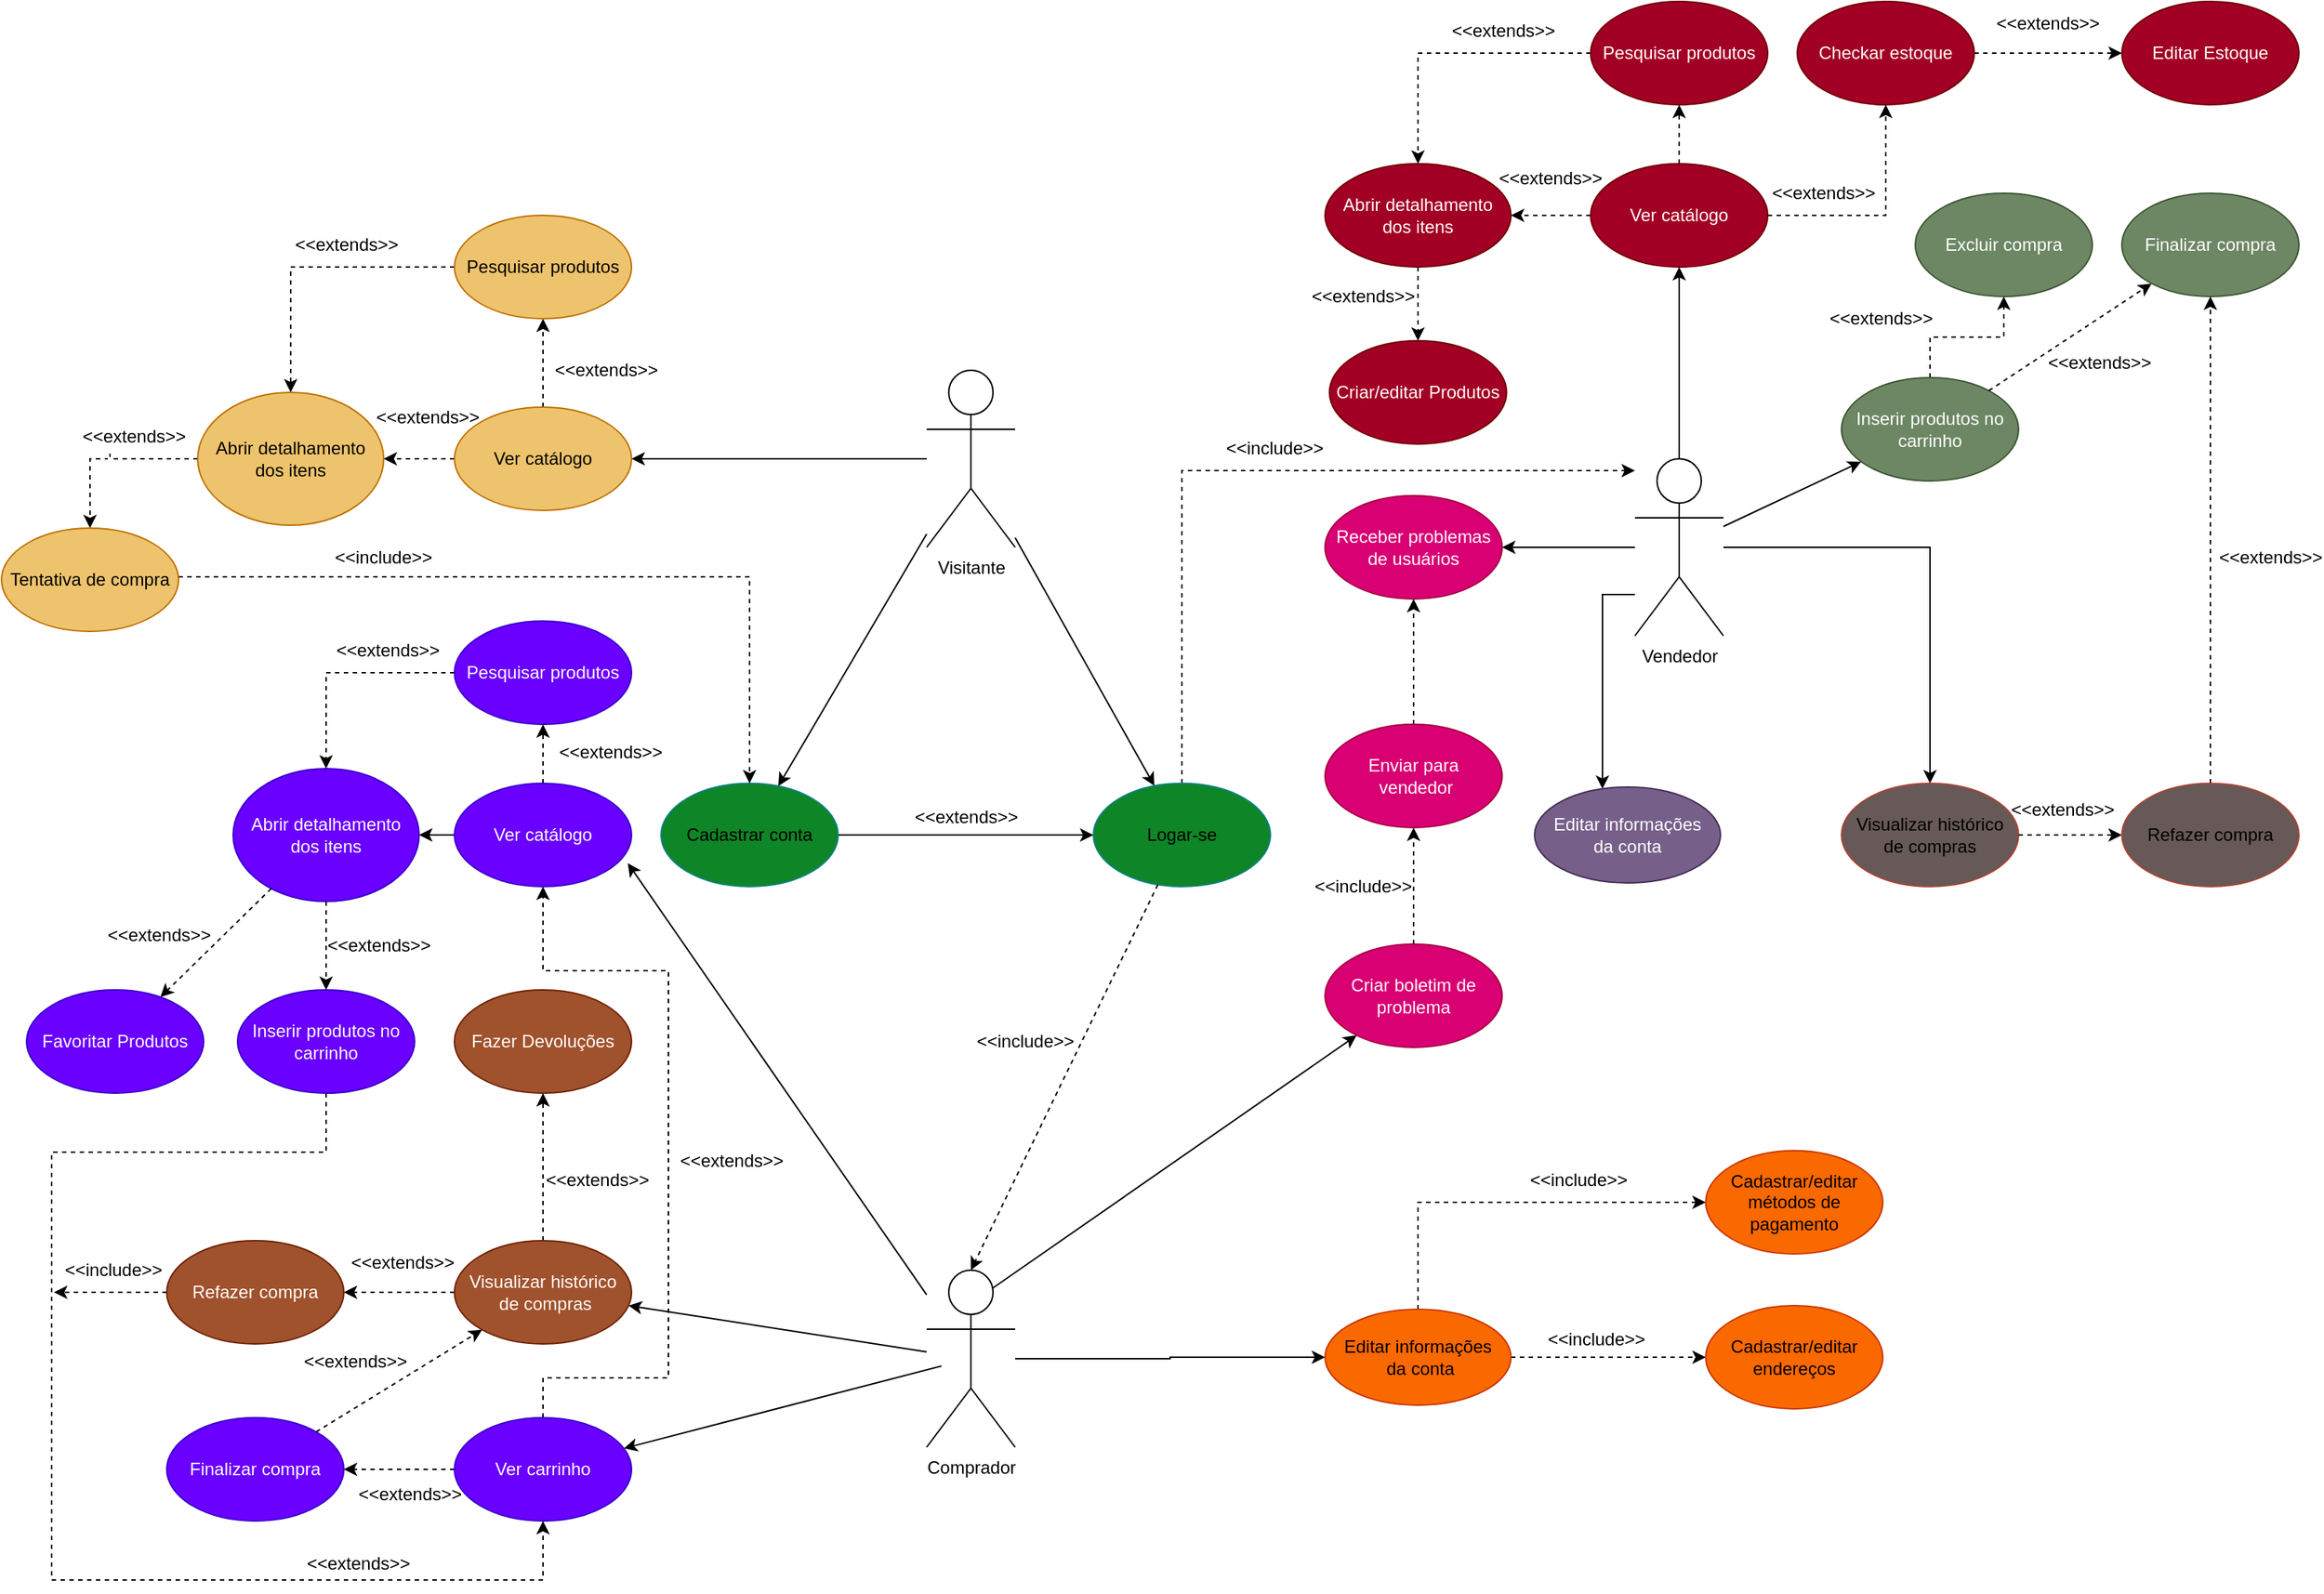 <mxfile version="21.4.0" type="device">
  <diagram name="Página-1" id="TE8ejI-lsOgjT5pNU6FI">
    <mxGraphModel dx="1877" dy="541" grid="0" gridSize="10" guides="1" tooltips="1" connect="1" arrows="1" fold="1" page="1" pageScale="1" pageWidth="827" pageHeight="1169" math="0" shadow="0">
      <root>
        <mxCell id="0" />
        <mxCell id="1" parent="0" />
        <mxCell id="YENy91Sbj2YruKx2BAhW-67" style="edgeStyle=orthogonalEdgeStyle;rounded=0;orthogonalLoop=1;jettySize=auto;html=1;dashed=1;" edge="1" parent="1" source="SNILbIl9ELxcRqwJmUnG-4" target="SNILbIl9ELxcRqwJmUnG-103">
          <mxGeometry relative="1" as="geometry">
            <Array as="points">
              <mxPoint x="13" y="398" />
            </Array>
          </mxGeometry>
        </mxCell>
        <mxCell id="SNILbIl9ELxcRqwJmUnG-4" value="Logar-se" style="ellipse;whiteSpace=wrap;html=1;fillColor=#0E8526;strokeColor=#0e8088;" parent="1" vertex="1">
          <mxGeometry x="-47" y="610" width="120" height="70" as="geometry" />
        </mxCell>
        <mxCell id="YENy91Sbj2YruKx2BAhW-12" style="edgeStyle=orthogonalEdgeStyle;rounded=0;orthogonalLoop=1;jettySize=auto;html=1;" edge="1" parent="1" source="SNILbIl9ELxcRqwJmUnG-13" target="YENy91Sbj2YruKx2BAhW-10">
          <mxGeometry relative="1" as="geometry" />
        </mxCell>
        <mxCell id="SNILbIl9ELxcRqwJmUnG-13" value="Visitante" style="shape=umlActor;verticalLabelPosition=bottom;verticalAlign=top;html=1;outlineConnect=0;" parent="1" vertex="1">
          <mxGeometry x="-160" y="330" width="60" height="120" as="geometry" />
        </mxCell>
        <mxCell id="YENy91Sbj2YruKx2BAhW-5" style="edgeStyle=orthogonalEdgeStyle;rounded=0;orthogonalLoop=1;jettySize=auto;html=1;" edge="1" parent="1" source="SNILbIl9ELxcRqwJmUnG-32" target="SNILbIl9ELxcRqwJmUnG-34">
          <mxGeometry relative="1" as="geometry" />
        </mxCell>
        <mxCell id="YENy91Sbj2YruKx2BAhW-14" style="edgeStyle=orthogonalEdgeStyle;rounded=0;orthogonalLoop=1;jettySize=auto;html=1;dashed=1;" edge="1" parent="1" source="SNILbIl9ELxcRqwJmUnG-32" target="YENy91Sbj2YruKx2BAhW-13">
          <mxGeometry relative="1" as="geometry" />
        </mxCell>
        <mxCell id="SNILbIl9ELxcRqwJmUnG-32" value="Ver catálogo" style="ellipse;whiteSpace=wrap;html=1;fillColor=#6a00ff;strokeColor=#3700CC;fontColor=#ffffff;" parent="1" vertex="1">
          <mxGeometry x="-480" y="610" width="120" height="70" as="geometry" />
        </mxCell>
        <mxCell id="YENy91Sbj2YruKx2BAhW-8" style="edgeStyle=orthogonalEdgeStyle;rounded=0;orthogonalLoop=1;jettySize=auto;html=1;dashed=1;" edge="1" parent="1" source="SNILbIl9ELxcRqwJmUnG-34" target="SNILbIl9ELxcRqwJmUnG-49">
          <mxGeometry relative="1" as="geometry" />
        </mxCell>
        <mxCell id="SNILbIl9ELxcRqwJmUnG-34" value="Abrir detalhamento dos itens" style="ellipse;whiteSpace=wrap;html=1;fillColor=#6a00ff;strokeColor=#3700CC;fontColor=#ffffff;" parent="1" vertex="1">
          <mxGeometry x="-630" y="600" width="126" height="90" as="geometry" />
        </mxCell>
        <mxCell id="YENy91Sbj2YruKx2BAhW-51" style="edgeStyle=orthogonalEdgeStyle;rounded=0;orthogonalLoop=1;jettySize=auto;html=1;dashed=1;" edge="1" parent="1" source="SNILbIl9ELxcRqwJmUnG-38" target="YENy91Sbj2YruKx2BAhW-50">
          <mxGeometry relative="1" as="geometry" />
        </mxCell>
        <mxCell id="SNILbIl9ELxcRqwJmUnG-38" value="Criar boletim de problema" style="ellipse;whiteSpace=wrap;html=1;fillColor=#d80073;strokeColor=#A50040;fontColor=#ffffff;" parent="1" vertex="1">
          <mxGeometry x="110" y="719" width="120" height="70" as="geometry" />
        </mxCell>
        <mxCell id="YENy91Sbj2YruKx2BAhW-23" style="edgeStyle=orthogonalEdgeStyle;rounded=0;orthogonalLoop=1;jettySize=auto;html=1;dashed=1;" edge="1" parent="1" source="SNILbIl9ELxcRqwJmUnG-49" target="YENy91Sbj2YruKx2BAhW-21">
          <mxGeometry relative="1" as="geometry">
            <Array as="points">
              <mxPoint x="-567" y="860" />
              <mxPoint x="-753" y="860" />
              <mxPoint x="-753" y="1150" />
              <mxPoint x="-420" y="1150" />
            </Array>
          </mxGeometry>
        </mxCell>
        <mxCell id="SNILbIl9ELxcRqwJmUnG-49" value="Inserir produtos no carrinho" style="ellipse;whiteSpace=wrap;html=1;fillColor=#6a00ff;strokeColor=#3700CC;fontColor=#ffffff;" parent="1" vertex="1">
          <mxGeometry x="-627" y="750" width="120" height="70" as="geometry" />
        </mxCell>
        <mxCell id="RISPIyeXCwQUF-xXLIyX-17" style="edgeStyle=orthogonalEdgeStyle;rounded=0;orthogonalLoop=1;jettySize=auto;html=1;" parent="1" source="SNILbIl9ELxcRqwJmUnG-55" target="SNILbIl9ELxcRqwJmUnG-57" edge="1">
          <mxGeometry relative="1" as="geometry" />
        </mxCell>
        <mxCell id="SNILbIl9ELxcRqwJmUnG-55" value="Comprador" style="shape=umlActor;verticalLabelPosition=bottom;verticalAlign=top;html=1;outlineConnect=0;" parent="1" vertex="1">
          <mxGeometry x="-160" y="940" width="60" height="120" as="geometry" />
        </mxCell>
        <mxCell id="SNILbIl9ELxcRqwJmUnG-56" value="Finalizar compra" style="ellipse;whiteSpace=wrap;html=1;fillColor=#6a00ff;strokeColor=#3700CC;fontColor=#ffffff;" parent="1" vertex="1">
          <mxGeometry x="-675" y="1040" width="120" height="70" as="geometry" />
        </mxCell>
        <mxCell id="YENy91Sbj2YruKx2BAhW-28" style="edgeStyle=orthogonalEdgeStyle;rounded=0;orthogonalLoop=1;jettySize=auto;html=1;dashed=1;" edge="1" parent="1" source="SNILbIl9ELxcRqwJmUnG-57" target="SNILbIl9ELxcRqwJmUnG-59">
          <mxGeometry relative="1" as="geometry" />
        </mxCell>
        <mxCell id="YENy91Sbj2YruKx2BAhW-29" style="edgeStyle=orthogonalEdgeStyle;rounded=0;orthogonalLoop=1;jettySize=auto;html=1;dashed=1;" edge="1" parent="1" source="SNILbIl9ELxcRqwJmUnG-57" target="SNILbIl9ELxcRqwJmUnG-58">
          <mxGeometry relative="1" as="geometry">
            <Array as="points">
              <mxPoint x="173" y="894" />
            </Array>
          </mxGeometry>
        </mxCell>
        <mxCell id="SNILbIl9ELxcRqwJmUnG-57" value="Editar informações&lt;br&gt;&amp;nbsp;da conta" style="ellipse;whiteSpace=wrap;html=1;fillColor=#fa6800;fontColor=#000000;strokeColor=#C73500;" parent="1" vertex="1">
          <mxGeometry x="110" y="966.5" width="126" height="65" as="geometry" />
        </mxCell>
        <mxCell id="SNILbIl9ELxcRqwJmUnG-58" value="Cadastrar/editar métodos de pagamento" style="ellipse;whiteSpace=wrap;html=1;fillColor=#fa6800;fontColor=#000000;strokeColor=#C73500;" parent="1" vertex="1">
          <mxGeometry x="368" y="859" width="120" height="70" as="geometry" />
        </mxCell>
        <mxCell id="SNILbIl9ELxcRqwJmUnG-59" value="Cadastrar/editar endereços" style="ellipse;whiteSpace=wrap;html=1;fillColor=#fa6800;fontColor=#000000;strokeColor=#C73500;" parent="1" vertex="1">
          <mxGeometry x="368" y="964" width="120" height="70" as="geometry" />
        </mxCell>
        <mxCell id="YENy91Sbj2YruKx2BAhW-2" style="edgeStyle=orthogonalEdgeStyle;rounded=0;orthogonalLoop=1;jettySize=auto;html=1;" edge="1" parent="1" source="SNILbIl9ELxcRqwJmUnG-62" target="SNILbIl9ELxcRqwJmUnG-4">
          <mxGeometry relative="1" as="geometry" />
        </mxCell>
        <mxCell id="SNILbIl9ELxcRqwJmUnG-62" value="Cadastrar conta" style="ellipse;whiteSpace=wrap;html=1;fillColor=#0E8526;strokeColor=#0e8088;" parent="1" vertex="1">
          <mxGeometry x="-340" y="610" width="120" height="70" as="geometry" />
        </mxCell>
        <mxCell id="SNILbIl9ELxcRqwJmUnG-69" value="Fazer Devoluções" style="ellipse;whiteSpace=wrap;html=1;fillColor=#a0522d;fontColor=#ffffff;strokeColor=#6D1F00;" parent="1" vertex="1">
          <mxGeometry x="-480" y="750" width="120" height="70" as="geometry" />
        </mxCell>
        <mxCell id="SNILbIl9ELxcRqwJmUnG-74" value="Favoritar Produtos" style="ellipse;whiteSpace=wrap;html=1;fillColor=#6a00ff;strokeColor=#3700CC;fontColor=#ffffff;" parent="1" vertex="1">
          <mxGeometry x="-770" y="750" width="120" height="70" as="geometry" />
        </mxCell>
        <mxCell id="SNILbIl9ELxcRqwJmUnG-79" style="edgeStyle=orthogonalEdgeStyle;rounded=0;orthogonalLoop=1;jettySize=auto;html=1;dashed=1;" parent="1" source="SNILbIl9ELxcRqwJmUnG-76" target="SNILbIl9ELxcRqwJmUnG-78" edge="1">
          <mxGeometry relative="1" as="geometry" />
        </mxCell>
        <mxCell id="YENy91Sbj2YruKx2BAhW-20" style="edgeStyle=orthogonalEdgeStyle;rounded=0;orthogonalLoop=1;jettySize=auto;html=1;dashed=1;" edge="1" parent="1" source="SNILbIl9ELxcRqwJmUnG-76" target="SNILbIl9ELxcRqwJmUnG-69">
          <mxGeometry relative="1" as="geometry" />
        </mxCell>
        <mxCell id="SNILbIl9ELxcRqwJmUnG-76" value="Visualizar histórico&lt;br&gt;&amp;nbsp;de compras" style="ellipse;whiteSpace=wrap;html=1;fillColor=#a0522d;fontColor=#ffffff;strokeColor=#6D1F00;" parent="1" vertex="1">
          <mxGeometry x="-480" y="920" width="120" height="70" as="geometry" />
        </mxCell>
        <mxCell id="YENy91Sbj2YruKx2BAhW-86" style="edgeStyle=orthogonalEdgeStyle;shape=connector;rounded=0;orthogonalLoop=1;jettySize=auto;html=1;labelBackgroundColor=default;strokeColor=default;fontFamily=Helvetica;fontSize=11;fontColor=default;endArrow=classic;dashed=1;" edge="1" parent="1" source="SNILbIl9ELxcRqwJmUnG-78">
          <mxGeometry relative="1" as="geometry">
            <mxPoint x="-751.4" y="955" as="targetPoint" />
          </mxGeometry>
        </mxCell>
        <mxCell id="SNILbIl9ELxcRqwJmUnG-78" value="Refazer compra" style="ellipse;whiteSpace=wrap;html=1;fillColor=#a0522d;fontColor=#ffffff;strokeColor=#6D1F00;" parent="1" vertex="1">
          <mxGeometry x="-675" y="920" width="120" height="70" as="geometry" />
        </mxCell>
        <mxCell id="YENy91Sbj2YruKx2BAhW-43" style="edgeStyle=orthogonalEdgeStyle;rounded=0;orthogonalLoop=1;jettySize=auto;html=1;dashed=1;" edge="1" parent="1" source="SNILbIl9ELxcRqwJmUnG-96" target="SNILbIl9ELxcRqwJmUnG-113">
          <mxGeometry relative="1" as="geometry" />
        </mxCell>
        <mxCell id="SNILbIl9ELxcRqwJmUnG-96" value="Inserir produtos no carrinho" style="ellipse;whiteSpace=wrap;html=1;fillColor=#6d8764;fontColor=#ffffff;strokeColor=#3A5431;" parent="1" vertex="1">
          <mxGeometry x="460" y="335" width="120" height="70" as="geometry" />
        </mxCell>
        <mxCell id="SNILbIl9ELxcRqwJmUnG-102" style="edgeStyle=orthogonalEdgeStyle;rounded=0;orthogonalLoop=1;jettySize=auto;html=1;" parent="1" source="SNILbIl9ELxcRqwJmUnG-103" target="SNILbIl9ELxcRqwJmUnG-110" edge="1">
          <mxGeometry relative="1" as="geometry" />
        </mxCell>
        <mxCell id="YENy91Sbj2YruKx2BAhW-44" style="edgeStyle=orthogonalEdgeStyle;rounded=0;orthogonalLoop=1;jettySize=auto;html=1;" edge="1" parent="1" source="SNILbIl9ELxcRqwJmUnG-103" target="SNILbIl9ELxcRqwJmUnG-105">
          <mxGeometry relative="1" as="geometry">
            <Array as="points">
              <mxPoint x="298" y="482" />
            </Array>
          </mxGeometry>
        </mxCell>
        <mxCell id="SNILbIl9ELxcRqwJmUnG-103" value="Vendedor&lt;br&gt;" style="shape=umlActor;verticalLabelPosition=bottom;verticalAlign=top;html=1;outlineConnect=0;" parent="1" vertex="1">
          <mxGeometry x="320" y="390" width="60" height="120" as="geometry" />
        </mxCell>
        <mxCell id="SNILbIl9ELxcRqwJmUnG-105" value="Editar informações&lt;br&gt;da conta" style="ellipse;whiteSpace=wrap;html=1;fillColor=#76608a;strokeColor=#432D57;fontColor=#ffffff;" parent="1" vertex="1">
          <mxGeometry x="252" y="612.5" width="126" height="65" as="geometry" />
        </mxCell>
        <mxCell id="SNILbIl9ELxcRqwJmUnG-107" value="Criar/editar Produtos" style="ellipse;whiteSpace=wrap;html=1;fillColor=#a20025;fontColor=#ffffff;strokeColor=#6F0000;" parent="1" vertex="1">
          <mxGeometry x="113" y="310" width="120" height="70" as="geometry" />
        </mxCell>
        <mxCell id="YENy91Sbj2YruKx2BAhW-40" style="edgeStyle=orthogonalEdgeStyle;rounded=0;orthogonalLoop=1;jettySize=auto;html=1;dashed=1;" edge="1" parent="1" source="SNILbIl9ELxcRqwJmUnG-108" target="YENy91Sbj2YruKx2BAhW-39">
          <mxGeometry relative="1" as="geometry" />
        </mxCell>
        <mxCell id="SNILbIl9ELxcRqwJmUnG-108" value="Checkar estoque" style="ellipse;whiteSpace=wrap;html=1;fillColor=#a20025;fontColor=#ffffff;strokeColor=#6F0000;" parent="1" vertex="1">
          <mxGeometry x="430" y="80" width="120" height="70" as="geometry" />
        </mxCell>
        <mxCell id="SNILbIl9ELxcRqwJmUnG-110" value="Visualizar histórico&lt;br&gt;de compras" style="ellipse;whiteSpace=wrap;html=1;fillColor=#665957;strokeColor=#ae4132;" parent="1" vertex="1">
          <mxGeometry x="460" y="610" width="120" height="70" as="geometry" />
        </mxCell>
        <mxCell id="SNILbIl9ELxcRqwJmUnG-113" value="Excluir compra" style="ellipse;whiteSpace=wrap;html=1;fillColor=#6d8764;fontColor=#ffffff;strokeColor=#3A5431;" parent="1" vertex="1">
          <mxGeometry x="510" y="210" width="120" height="70" as="geometry" />
        </mxCell>
        <mxCell id="J9sTM68ii2zqMPpD5OEh-4" value="" style="endArrow=classic;html=1;rounded=0;" parent="1" source="SNILbIl9ELxcRqwJmUnG-13" target="SNILbIl9ELxcRqwJmUnG-4" edge="1">
          <mxGeometry width="50" height="50" relative="1" as="geometry">
            <mxPoint x="270" y="440" as="sourcePoint" />
            <mxPoint x="320" y="390" as="targetPoint" />
          </mxGeometry>
        </mxCell>
        <mxCell id="J9sTM68ii2zqMPpD5OEh-9" value="" style="endArrow=classic;html=1;rounded=0;" parent="1" source="SNILbIl9ELxcRqwJmUnG-13" target="SNILbIl9ELxcRqwJmUnG-62" edge="1">
          <mxGeometry width="50" height="50" relative="1" as="geometry">
            <mxPoint x="340" y="450" as="sourcePoint" />
            <mxPoint x="390" y="400" as="targetPoint" />
          </mxGeometry>
        </mxCell>
        <mxCell id="J9sTM68ii2zqMPpD5OEh-10" value="" style="endArrow=classic;html=1;rounded=0;entryX=0.979;entryY=0.773;entryDx=0;entryDy=0;entryPerimeter=0;" parent="1" source="SNILbIl9ELxcRqwJmUnG-55" target="SNILbIl9ELxcRqwJmUnG-32" edge="1">
          <mxGeometry width="50" height="50" relative="1" as="geometry">
            <mxPoint x="-90" y="372" as="sourcePoint" />
            <mxPoint x="109" y="250" as="targetPoint" />
          </mxGeometry>
        </mxCell>
        <mxCell id="J9sTM68ii2zqMPpD5OEh-15" value="" style="endArrow=classic;html=1;rounded=0;exitX=0.75;exitY=0.1;exitDx=0;exitDy=0;exitPerimeter=0;" parent="1" source="SNILbIl9ELxcRqwJmUnG-55" target="SNILbIl9ELxcRqwJmUnG-38" edge="1">
          <mxGeometry width="50" height="50" relative="1" as="geometry">
            <mxPoint x="280" y="497" as="sourcePoint" />
            <mxPoint x="201" y="622" as="targetPoint" />
          </mxGeometry>
        </mxCell>
        <mxCell id="YENy91Sbj2YruKx2BAhW-31" style="edgeStyle=orthogonalEdgeStyle;rounded=0;orthogonalLoop=1;jettySize=auto;html=1;dashed=1;" edge="1" parent="1" source="RISPIyeXCwQUF-xXLIyX-5" target="RISPIyeXCwQUF-xXLIyX-12">
          <mxGeometry relative="1" as="geometry" />
        </mxCell>
        <mxCell id="RISPIyeXCwQUF-xXLIyX-5" value="Pesquisar produtos" style="ellipse;whiteSpace=wrap;html=1;fillColor=#a20025;fontColor=#ffffff;strokeColor=#6F0000;" parent="1" vertex="1">
          <mxGeometry x="290" y="80" width="120" height="70" as="geometry" />
        </mxCell>
        <mxCell id="RISPIyeXCwQUF-xXLIyX-8" value="" style="endArrow=classic;html=1;rounded=0;" parent="1" source="SNILbIl9ELxcRqwJmUnG-103" target="SNILbIl9ELxcRqwJmUnG-96" edge="1">
          <mxGeometry width="50" height="50" relative="1" as="geometry">
            <mxPoint x="390" y="480" as="sourcePoint" />
            <mxPoint x="630" y="639" as="targetPoint" />
          </mxGeometry>
        </mxCell>
        <mxCell id="YENy91Sbj2YruKx2BAhW-30" style="edgeStyle=orthogonalEdgeStyle;rounded=0;orthogonalLoop=1;jettySize=auto;html=1;dashed=1;" edge="1" parent="1" source="RISPIyeXCwQUF-xXLIyX-9" target="RISPIyeXCwQUF-xXLIyX-12">
          <mxGeometry relative="1" as="geometry" />
        </mxCell>
        <mxCell id="YENy91Sbj2YruKx2BAhW-32" style="edgeStyle=orthogonalEdgeStyle;rounded=0;orthogonalLoop=1;jettySize=auto;html=1;dashed=1;" edge="1" parent="1" source="RISPIyeXCwQUF-xXLIyX-9" target="RISPIyeXCwQUF-xXLIyX-5">
          <mxGeometry relative="1" as="geometry" />
        </mxCell>
        <mxCell id="YENy91Sbj2YruKx2BAhW-33" style="edgeStyle=orthogonalEdgeStyle;rounded=0;orthogonalLoop=1;jettySize=auto;html=1;dashed=1;" edge="1" parent="1" source="RISPIyeXCwQUF-xXLIyX-9" target="SNILbIl9ELxcRqwJmUnG-108">
          <mxGeometry relative="1" as="geometry" />
        </mxCell>
        <mxCell id="RISPIyeXCwQUF-xXLIyX-9" value="Ver catálogo" style="ellipse;whiteSpace=wrap;html=1;fillColor=#a20025;fontColor=#ffffff;strokeColor=#6F0000;" parent="1" vertex="1">
          <mxGeometry x="290" y="190" width="120" height="70" as="geometry" />
        </mxCell>
        <mxCell id="RISPIyeXCwQUF-xXLIyX-11" value="" style="endArrow=classic;html=1;rounded=0;" parent="1" source="SNILbIl9ELxcRqwJmUnG-103" target="RISPIyeXCwQUF-xXLIyX-9" edge="1">
          <mxGeometry width="50" height="50" relative="1" as="geometry">
            <mxPoint x="390" y="439" as="sourcePoint" />
            <mxPoint x="643" y="262" as="targetPoint" />
          </mxGeometry>
        </mxCell>
        <mxCell id="YENy91Sbj2YruKx2BAhW-38" style="edgeStyle=orthogonalEdgeStyle;rounded=0;orthogonalLoop=1;jettySize=auto;html=1;dashed=1;" edge="1" parent="1" source="RISPIyeXCwQUF-xXLIyX-12" target="SNILbIl9ELxcRqwJmUnG-107">
          <mxGeometry relative="1" as="geometry" />
        </mxCell>
        <mxCell id="RISPIyeXCwQUF-xXLIyX-12" value="Abrir detalhamento dos itens" style="ellipse;whiteSpace=wrap;html=1;fillColor=#a20025;fontColor=#ffffff;strokeColor=#6F0000;" parent="1" vertex="1">
          <mxGeometry x="110" y="190" width="126" height="70" as="geometry" />
        </mxCell>
        <mxCell id="RISPIyeXCwQUF-xXLIyX-21" value="" style="endArrow=classic;html=1;rounded=0;" parent="1" source="SNILbIl9ELxcRqwJmUnG-55" target="SNILbIl9ELxcRqwJmUnG-76" edge="1">
          <mxGeometry width="50" height="50" relative="1" as="geometry">
            <mxPoint x="340" y="466" as="sourcePoint" />
            <mxPoint x="396" y="496" as="targetPoint" />
          </mxGeometry>
        </mxCell>
        <mxCell id="YENy91Sbj2YruKx2BAhW-9" value="" style="endArrow=classic;html=1;rounded=0;dashed=1;" edge="1" parent="1" source="SNILbIl9ELxcRqwJmUnG-34" target="SNILbIl9ELxcRqwJmUnG-74">
          <mxGeometry width="50" height="50" relative="1" as="geometry">
            <mxPoint x="-650" y="710" as="sourcePoint" />
            <mxPoint x="-373" y="823" as="targetPoint" />
          </mxGeometry>
        </mxCell>
        <mxCell id="YENy91Sbj2YruKx2BAhW-16" style="edgeStyle=orthogonalEdgeStyle;rounded=0;orthogonalLoop=1;jettySize=auto;html=1;dashed=1;" edge="1" parent="1" source="YENy91Sbj2YruKx2BAhW-10" target="YENy91Sbj2YruKx2BAhW-11">
          <mxGeometry relative="1" as="geometry" />
        </mxCell>
        <mxCell id="YENy91Sbj2YruKx2BAhW-18" style="edgeStyle=orthogonalEdgeStyle;rounded=0;orthogonalLoop=1;jettySize=auto;html=1;dashed=1;" edge="1" parent="1" source="YENy91Sbj2YruKx2BAhW-10" target="YENy91Sbj2YruKx2BAhW-17">
          <mxGeometry relative="1" as="geometry" />
        </mxCell>
        <mxCell id="YENy91Sbj2YruKx2BAhW-10" value="Ver catálogo" style="ellipse;whiteSpace=wrap;html=1;fillColor=#eec36d;fontColor=#000000;strokeColor=#BD7000;" vertex="1" parent="1">
          <mxGeometry x="-480" y="355" width="120" height="70" as="geometry" />
        </mxCell>
        <mxCell id="YENy91Sbj2YruKx2BAhW-19" style="edgeStyle=orthogonalEdgeStyle;rounded=0;orthogonalLoop=1;jettySize=auto;html=1;dashed=1;" edge="1" parent="1" source="YENy91Sbj2YruKx2BAhW-11" target="YENy91Sbj2YruKx2BAhW-17">
          <mxGeometry relative="1" as="geometry" />
        </mxCell>
        <mxCell id="YENy91Sbj2YruKx2BAhW-11" value="Pesquisar produtos" style="ellipse;whiteSpace=wrap;html=1;fillColor=#eec36d;fontColor=#000000;strokeColor=#BD7000;" vertex="1" parent="1">
          <mxGeometry x="-480" y="225" width="120" height="70" as="geometry" />
        </mxCell>
        <mxCell id="YENy91Sbj2YruKx2BAhW-15" style="edgeStyle=orthogonalEdgeStyle;rounded=0;orthogonalLoop=1;jettySize=auto;html=1;dashed=1;" edge="1" parent="1" source="YENy91Sbj2YruKx2BAhW-13" target="SNILbIl9ELxcRqwJmUnG-34">
          <mxGeometry relative="1" as="geometry" />
        </mxCell>
        <mxCell id="YENy91Sbj2YruKx2BAhW-13" value="Pesquisar produtos" style="ellipse;whiteSpace=wrap;html=1;fillColor=#6a00ff;strokeColor=#3700CC;fontColor=#ffffff;" vertex="1" parent="1">
          <mxGeometry x="-480" y="500" width="120" height="70" as="geometry" />
        </mxCell>
        <mxCell id="YENy91Sbj2YruKx2BAhW-58" style="edgeStyle=orthogonalEdgeStyle;rounded=0;orthogonalLoop=1;jettySize=auto;html=1;dashed=1;" edge="1" parent="1" source="YENy91Sbj2YruKx2BAhW-63" target="SNILbIl9ELxcRqwJmUnG-62">
          <mxGeometry relative="1" as="geometry">
            <Array as="points">
              <mxPoint x="-741" y="470" />
              <mxPoint x="-280" y="470" />
            </Array>
          </mxGeometry>
        </mxCell>
        <mxCell id="YENy91Sbj2YruKx2BAhW-64" value="&#39;" style="edgeStyle=orthogonalEdgeStyle;rounded=0;orthogonalLoop=1;jettySize=auto;html=1;dashed=1;" edge="1" parent="1" source="YENy91Sbj2YruKx2BAhW-17" target="YENy91Sbj2YruKx2BAhW-63">
          <mxGeometry relative="1" as="geometry" />
        </mxCell>
        <mxCell id="YENy91Sbj2YruKx2BAhW-17" value="Abrir detalhamento dos itens" style="ellipse;whiteSpace=wrap;html=1;fillColor=#eec36d;fontColor=#000000;strokeColor=#BD7000;" vertex="1" parent="1">
          <mxGeometry x="-654" y="345" width="126" height="90" as="geometry" />
        </mxCell>
        <mxCell id="YENy91Sbj2YruKx2BAhW-27" style="edgeStyle=orthogonalEdgeStyle;rounded=0;orthogonalLoop=1;jettySize=auto;html=1;dashed=1;" edge="1" parent="1" source="YENy91Sbj2YruKx2BAhW-21" target="SNILbIl9ELxcRqwJmUnG-56">
          <mxGeometry relative="1" as="geometry" />
        </mxCell>
        <mxCell id="YENy91Sbj2YruKx2BAhW-75" style="edgeStyle=orthogonalEdgeStyle;rounded=0;orthogonalLoop=1;jettySize=auto;html=1;dashed=1;" edge="1" parent="1" source="YENy91Sbj2YruKx2BAhW-21" target="SNILbIl9ELxcRqwJmUnG-32">
          <mxGeometry relative="1" as="geometry">
            <Array as="points">
              <mxPoint x="-420" y="1013" />
              <mxPoint x="-335" y="1013" />
              <mxPoint x="-335" y="737" />
              <mxPoint x="-420" y="737" />
            </Array>
          </mxGeometry>
        </mxCell>
        <mxCell id="YENy91Sbj2YruKx2BAhW-21" value="Ver carrinho" style="ellipse;whiteSpace=wrap;html=1;fillColor=#6a00ff;strokeColor=#3700CC;fontColor=#ffffff;" vertex="1" parent="1">
          <mxGeometry x="-480" y="1040" width="120" height="70" as="geometry" />
        </mxCell>
        <mxCell id="YENy91Sbj2YruKx2BAhW-26" value="" style="endArrow=classic;html=1;rounded=0;" edge="1" parent="1" target="YENy91Sbj2YruKx2BAhW-21">
          <mxGeometry width="50" height="50" relative="1" as="geometry">
            <mxPoint x="-150" y="1005" as="sourcePoint" />
            <mxPoint x="-352" y="974" as="targetPoint" />
          </mxGeometry>
        </mxCell>
        <mxCell id="YENy91Sbj2YruKx2BAhW-37" value="" style="endArrow=classic;html=1;rounded=0;dashed=1;" edge="1" parent="1" source="SNILbIl9ELxcRqwJmUnG-56" target="SNILbIl9ELxcRqwJmUnG-76">
          <mxGeometry width="50" height="50" relative="1" as="geometry">
            <mxPoint x="-150" y="1005" as="sourcePoint" />
            <mxPoint x="-352" y="974" as="targetPoint" />
          </mxGeometry>
        </mxCell>
        <mxCell id="YENy91Sbj2YruKx2BAhW-39" value="Editar Estoque" style="ellipse;whiteSpace=wrap;html=1;fillColor=#a20025;fontColor=#ffffff;strokeColor=#6F0000;" vertex="1" parent="1">
          <mxGeometry x="650" y="80" width="120" height="70" as="geometry" />
        </mxCell>
        <mxCell id="YENy91Sbj2YruKx2BAhW-41" value="" style="endArrow=classic;html=1;rounded=0;dashed=1;" edge="1" parent="1" source="SNILbIl9ELxcRqwJmUnG-96" target="SNILbIl9ELxcRqwJmUnG-104">
          <mxGeometry width="50" height="50" relative="1" as="geometry">
            <mxPoint x="390" y="438" as="sourcePoint" />
            <mxPoint x="482" y="372" as="targetPoint" />
          </mxGeometry>
        </mxCell>
        <mxCell id="SNILbIl9ELxcRqwJmUnG-104" value="Finalizar compra" style="ellipse;whiteSpace=wrap;html=1;fillColor=#6d8764;fontColor=#ffffff;strokeColor=#3A5431;" parent="1" vertex="1">
          <mxGeometry x="650" y="210" width="120" height="70" as="geometry" />
        </mxCell>
        <mxCell id="YENy91Sbj2YruKx2BAhW-45" value="" style="edgeStyle=orthogonalEdgeStyle;rounded=0;orthogonalLoop=1;jettySize=auto;html=1;dashed=1;" edge="1" parent="1" source="SNILbIl9ELxcRqwJmUnG-110" target="SNILbIl9ELxcRqwJmUnG-112">
          <mxGeometry relative="1" as="geometry">
            <mxPoint x="763" y="345.0" as="targetPoint" />
            <mxPoint x="580" y="630" as="sourcePoint" />
          </mxGeometry>
        </mxCell>
        <mxCell id="YENy91Sbj2YruKx2BAhW-47" style="edgeStyle=orthogonalEdgeStyle;rounded=0;orthogonalLoop=1;jettySize=auto;html=1;dashed=1;" edge="1" parent="1" source="SNILbIl9ELxcRqwJmUnG-112" target="SNILbIl9ELxcRqwJmUnG-104">
          <mxGeometry relative="1" as="geometry" />
        </mxCell>
        <mxCell id="SNILbIl9ELxcRqwJmUnG-112" value="Refazer compra" style="ellipse;whiteSpace=wrap;html=1;fillColor=#665957;strokeColor=#ae4132;" parent="1" vertex="1">
          <mxGeometry x="650" y="610" width="120" height="70" as="geometry" />
        </mxCell>
        <mxCell id="YENy91Sbj2YruKx2BAhW-48" value="Receber problemas de usuários" style="ellipse;whiteSpace=wrap;html=1;fillColor=#d80073;strokeColor=#A50040;fontColor=#ffffff;" vertex="1" parent="1">
          <mxGeometry x="110" y="415" width="120" height="70" as="geometry" />
        </mxCell>
        <mxCell id="YENy91Sbj2YruKx2BAhW-49" style="edgeStyle=orthogonalEdgeStyle;rounded=0;orthogonalLoop=1;jettySize=auto;html=1;" edge="1" parent="1" source="SNILbIl9ELxcRqwJmUnG-103" target="YENy91Sbj2YruKx2BAhW-48">
          <mxGeometry relative="1" as="geometry">
            <mxPoint x="360" y="520" as="sourcePoint" />
            <mxPoint x="360" y="605" as="targetPoint" />
          </mxGeometry>
        </mxCell>
        <mxCell id="YENy91Sbj2YruKx2BAhW-52" style="edgeStyle=orthogonalEdgeStyle;rounded=0;orthogonalLoop=1;jettySize=auto;html=1;dashed=1;" edge="1" parent="1" source="YENy91Sbj2YruKx2BAhW-50" target="YENy91Sbj2YruKx2BAhW-48">
          <mxGeometry relative="1" as="geometry">
            <Array as="points">
              <mxPoint x="170" y="535" />
            </Array>
          </mxGeometry>
        </mxCell>
        <mxCell id="YENy91Sbj2YruKx2BAhW-50" value="Enviar para&lt;br&gt;&amp;nbsp;vendedor" style="ellipse;whiteSpace=wrap;html=1;fillColor=#d80073;strokeColor=#A50040;fontColor=#ffffff;" vertex="1" parent="1">
          <mxGeometry x="110" y="570" width="120" height="70" as="geometry" />
        </mxCell>
        <mxCell id="YENy91Sbj2YruKx2BAhW-56" value="" style="endArrow=classic;html=1;rounded=0;entryX=0.5;entryY=0;entryDx=0;entryDy=0;entryPerimeter=0;dashed=1;" edge="1" parent="1" source="SNILbIl9ELxcRqwJmUnG-4" target="SNILbIl9ELxcRqwJmUnG-55">
          <mxGeometry width="50" height="50" relative="1" as="geometry">
            <mxPoint x="-90" y="493" as="sourcePoint" />
            <mxPoint y="623" as="targetPoint" />
          </mxGeometry>
        </mxCell>
        <mxCell id="YENy91Sbj2YruKx2BAhW-57" value="&amp;lt;&amp;lt;extends&amp;gt;&amp;gt;" style="text;strokeColor=none;align=center;fillColor=none;html=1;verticalAlign=middle;whiteSpace=wrap;rounded=0;" vertex="1" parent="1">
          <mxGeometry x="-407" y="315" width="60" height="30" as="geometry" />
        </mxCell>
        <mxCell id="YENy91Sbj2YruKx2BAhW-59" value="&amp;lt;&amp;lt;extends&amp;gt;&amp;gt;" style="text;strokeColor=none;align=center;fillColor=none;html=1;verticalAlign=middle;whiteSpace=wrap;rounded=0;" vertex="1" parent="1">
          <mxGeometry x="-583" y="230" width="60" height="30" as="geometry" />
        </mxCell>
        <mxCell id="YENy91Sbj2YruKx2BAhW-63" value="Tentativa de compra" style="ellipse;whiteSpace=wrap;html=1;fillColor=#eec36d;fontColor=#000000;strokeColor=#BD7000;" vertex="1" parent="1">
          <mxGeometry x="-787" y="437" width="120" height="70" as="geometry" />
        </mxCell>
        <mxCell id="YENy91Sbj2YruKx2BAhW-65" value="&amp;lt;&amp;lt;include&amp;gt;&amp;gt;" style="text;strokeColor=none;align=center;fillColor=none;html=1;verticalAlign=middle;whiteSpace=wrap;rounded=0;" vertex="1" parent="1">
          <mxGeometry x="-558" y="442" width="60" height="30" as="geometry" />
        </mxCell>
        <mxCell id="YENy91Sbj2YruKx2BAhW-66" value="&amp;lt;&amp;lt;extends&amp;gt;&amp;gt;" style="text;strokeColor=none;align=center;fillColor=none;html=1;verticalAlign=middle;whiteSpace=wrap;rounded=0;" vertex="1" parent="1">
          <mxGeometry x="-163" y="618" width="60" height="30" as="geometry" />
        </mxCell>
        <mxCell id="YENy91Sbj2YruKx2BAhW-68" value="&amp;lt;&amp;lt;extends&amp;gt;&amp;gt;" style="text;strokeColor=none;align=center;fillColor=none;html=1;verticalAlign=middle;whiteSpace=wrap;rounded=0;" vertex="1" parent="1">
          <mxGeometry x="-404" y="574" width="60" height="30" as="geometry" />
        </mxCell>
        <mxCell id="YENy91Sbj2YruKx2BAhW-69" value="&amp;lt;&amp;lt;extends&amp;gt;&amp;gt;" style="text;strokeColor=none;align=center;fillColor=none;html=1;verticalAlign=middle;whiteSpace=wrap;rounded=0;" vertex="1" parent="1">
          <mxGeometry x="-555" y="505" width="60" height="30" as="geometry" />
        </mxCell>
        <mxCell id="YENy91Sbj2YruKx2BAhW-71" value="&amp;lt;&amp;lt;extends&amp;gt;&amp;gt;" style="text;strokeColor=none;align=center;fillColor=none;html=1;verticalAlign=middle;whiteSpace=wrap;rounded=0;" vertex="1" parent="1">
          <mxGeometry x="-561" y="705" width="60" height="30" as="geometry" />
        </mxCell>
        <mxCell id="YENy91Sbj2YruKx2BAhW-72" value="&amp;lt;&amp;lt;extends&amp;gt;&amp;gt;" style="text;strokeColor=none;align=center;fillColor=none;html=1;verticalAlign=middle;whiteSpace=wrap;rounded=0;" vertex="1" parent="1">
          <mxGeometry x="-710" y="698" width="60" height="30" as="geometry" />
        </mxCell>
        <mxCell id="YENy91Sbj2YruKx2BAhW-74" value="&amp;lt;&amp;lt;extends&amp;gt;&amp;gt;" style="text;strokeColor=none;align=center;fillColor=none;html=1;verticalAlign=middle;whiteSpace=wrap;rounded=0;" vertex="1" parent="1">
          <mxGeometry x="-575" y="1124" width="60" height="30" as="geometry" />
        </mxCell>
        <mxCell id="YENy91Sbj2YruKx2BAhW-76" value="&amp;lt;&amp;lt;extends&amp;gt;&amp;gt;" style="text;strokeColor=none;align=center;fillColor=none;html=1;verticalAlign=middle;whiteSpace=wrap;rounded=0;" vertex="1" parent="1">
          <mxGeometry x="-322" y="851" width="60" height="30" as="geometry" />
        </mxCell>
        <mxCell id="YENy91Sbj2YruKx2BAhW-77" value="&amp;lt;&amp;lt;extends&amp;gt;&amp;gt;" style="text;strokeColor=none;align=center;fillColor=none;html=1;verticalAlign=middle;whiteSpace=wrap;rounded=0;" vertex="1" parent="1">
          <mxGeometry x="-540" y="1077" width="60" height="30" as="geometry" />
        </mxCell>
        <mxCell id="YENy91Sbj2YruKx2BAhW-78" value="&amp;lt;&amp;lt;extends&amp;gt;&amp;gt;" style="text;strokeColor=none;align=center;fillColor=none;html=1;verticalAlign=middle;whiteSpace=wrap;rounded=0;" vertex="1" parent="1">
          <mxGeometry x="-413" y="864" width="60" height="30" as="geometry" />
        </mxCell>
        <mxCell id="YENy91Sbj2YruKx2BAhW-79" value="&amp;lt;&amp;lt;extends&amp;gt;&amp;gt;" style="text;strokeColor=none;align=center;fillColor=none;html=1;verticalAlign=middle;whiteSpace=wrap;rounded=0;" vertex="1" parent="1">
          <mxGeometry x="-545" y="920" width="60" height="30" as="geometry" />
        </mxCell>
        <mxCell id="YENy91Sbj2YruKx2BAhW-80" value="&amp;lt;&amp;lt;extends&amp;gt;&amp;gt;" style="text;strokeColor=none;align=center;fillColor=none;html=1;verticalAlign=middle;whiteSpace=wrap;rounded=0;" vertex="1" parent="1">
          <mxGeometry x="-577" y="987" width="60" height="30" as="geometry" />
        </mxCell>
        <mxCell id="YENy91Sbj2YruKx2BAhW-83" value="&amp;lt;&amp;lt;include&amp;gt;&amp;gt;" style="text;strokeColor=none;align=center;fillColor=none;html=1;verticalAlign=middle;whiteSpace=wrap;rounded=0;" vertex="1" parent="1">
          <mxGeometry x="-741" y="925" width="60" height="30" as="geometry" />
        </mxCell>
        <mxCell id="YENy91Sbj2YruKx2BAhW-84" value="&amp;lt;&amp;lt;include&amp;gt;&amp;gt;" style="text;strokeColor=none;align=center;fillColor=none;html=1;verticalAlign=middle;whiteSpace=wrap;rounded=0;" vertex="1" parent="1">
          <mxGeometry x="106" y="665" width="60" height="30" as="geometry" />
        </mxCell>
        <mxCell id="YENy91Sbj2YruKx2BAhW-87" value="&amp;lt;&amp;lt;extends&amp;gt;&amp;gt;" style="text;strokeColor=none;align=center;fillColor=none;html=1;verticalAlign=middle;whiteSpace=wrap;rounded=0;" vertex="1" parent="1">
          <mxGeometry x="-528" y="347" width="60" height="30" as="geometry" />
        </mxCell>
        <mxCell id="YENy91Sbj2YruKx2BAhW-88" value="&amp;lt;&amp;lt;extends&amp;gt;&amp;gt;" style="text;strokeColor=none;align=center;fillColor=none;html=1;verticalAlign=middle;whiteSpace=wrap;rounded=0;" vertex="1" parent="1">
          <mxGeometry x="-727" y="360" width="60" height="30" as="geometry" />
        </mxCell>
        <mxCell id="YENy91Sbj2YruKx2BAhW-89" value="&amp;lt;&amp;lt;include&amp;gt;&amp;gt;" style="text;strokeColor=none;align=center;fillColor=none;html=1;verticalAlign=middle;whiteSpace=wrap;rounded=0;" vertex="1" parent="1">
          <mxGeometry x="-123" y="770" width="60" height="30" as="geometry" />
        </mxCell>
        <mxCell id="YENy91Sbj2YruKx2BAhW-90" value="&amp;lt;&amp;lt;include&amp;gt;&amp;gt;" style="text;strokeColor=none;align=center;fillColor=none;html=1;verticalAlign=middle;whiteSpace=wrap;rounded=0;" vertex="1" parent="1">
          <mxGeometry x="46" y="368" width="60" height="30" as="geometry" />
        </mxCell>
        <mxCell id="YENy91Sbj2YruKx2BAhW-91" value="&amp;lt;&amp;lt;extends&amp;gt;&amp;gt;" style="text;strokeColor=none;align=center;fillColor=none;html=1;verticalAlign=middle;whiteSpace=wrap;rounded=0;" vertex="1" parent="1">
          <mxGeometry x="457" y="280" width="60" height="30" as="geometry" />
        </mxCell>
        <mxCell id="YENy91Sbj2YruKx2BAhW-92" value="&amp;lt;&amp;lt;extends&amp;gt;&amp;gt;" style="text;strokeColor=none;align=center;fillColor=none;html=1;verticalAlign=middle;whiteSpace=wrap;rounded=0;" vertex="1" parent="1">
          <mxGeometry x="605" y="310" width="60" height="30" as="geometry" />
        </mxCell>
        <mxCell id="YENy91Sbj2YruKx2BAhW-93" value="&amp;lt;&amp;lt;extends&amp;gt;&amp;gt;" style="text;strokeColor=none;align=center;fillColor=none;html=1;verticalAlign=middle;whiteSpace=wrap;rounded=0;" vertex="1" parent="1">
          <mxGeometry x="570" y="80" width="60" height="30" as="geometry" />
        </mxCell>
        <mxCell id="YENy91Sbj2YruKx2BAhW-94" value="&amp;lt;&amp;lt;extends&amp;gt;&amp;gt;" style="text;strokeColor=none;align=center;fillColor=none;html=1;verticalAlign=middle;whiteSpace=wrap;rounded=0;" vertex="1" parent="1">
          <mxGeometry x="418" y="195" width="60" height="30" as="geometry" />
        </mxCell>
        <mxCell id="YENy91Sbj2YruKx2BAhW-95" value="&amp;lt;&amp;lt;extends&amp;gt;&amp;gt;" style="text;strokeColor=none;align=center;fillColor=none;html=1;verticalAlign=middle;whiteSpace=wrap;rounded=0;" vertex="1" parent="1">
          <mxGeometry x="201" y="85" width="60" height="30" as="geometry" />
        </mxCell>
        <mxCell id="YENy91Sbj2YruKx2BAhW-96" value="&amp;lt;&amp;lt;extends&amp;gt;&amp;gt;" style="text;strokeColor=none;align=center;fillColor=none;html=1;verticalAlign=middle;whiteSpace=wrap;rounded=0;" vertex="1" parent="1">
          <mxGeometry x="106" y="265" width="60" height="30" as="geometry" />
        </mxCell>
        <mxCell id="YENy91Sbj2YruKx2BAhW-97" value="&amp;lt;&amp;lt;extends&amp;gt;&amp;gt;" style="text;strokeColor=none;align=center;fillColor=none;html=1;verticalAlign=middle;whiteSpace=wrap;rounded=0;" vertex="1" parent="1">
          <mxGeometry x="233" y="185" width="60" height="30" as="geometry" />
        </mxCell>
        <mxCell id="YENy91Sbj2YruKx2BAhW-98" value="&amp;lt;&amp;lt;extends&amp;gt;&amp;gt;" style="text;strokeColor=none;align=center;fillColor=none;html=1;verticalAlign=middle;whiteSpace=wrap;rounded=0;" vertex="1" parent="1">
          <mxGeometry x="721" y="442" width="60" height="30" as="geometry" />
        </mxCell>
        <mxCell id="YENy91Sbj2YruKx2BAhW-100" value="&amp;lt;&amp;lt;extends&amp;gt;&amp;gt;" style="text;strokeColor=none;align=center;fillColor=none;html=1;verticalAlign=middle;whiteSpace=wrap;rounded=0;" vertex="1" parent="1">
          <mxGeometry x="580" y="612.5" width="60" height="30" as="geometry" />
        </mxCell>
        <mxCell id="YENy91Sbj2YruKx2BAhW-101" value="&amp;lt;&amp;lt;include&amp;gt;&amp;gt;" style="text;strokeColor=none;align=center;fillColor=none;html=1;verticalAlign=middle;whiteSpace=wrap;rounded=0;" vertex="1" parent="1">
          <mxGeometry x="252" y="864" width="60" height="30" as="geometry" />
        </mxCell>
        <mxCell id="YENy91Sbj2YruKx2BAhW-102" value="&amp;lt;&amp;lt;include&amp;gt;&amp;gt;" style="text;strokeColor=none;align=center;fillColor=none;html=1;verticalAlign=middle;whiteSpace=wrap;rounded=0;" vertex="1" parent="1">
          <mxGeometry x="264" y="972" width="60" height="30" as="geometry" />
        </mxCell>
      </root>
    </mxGraphModel>
  </diagram>
</mxfile>

